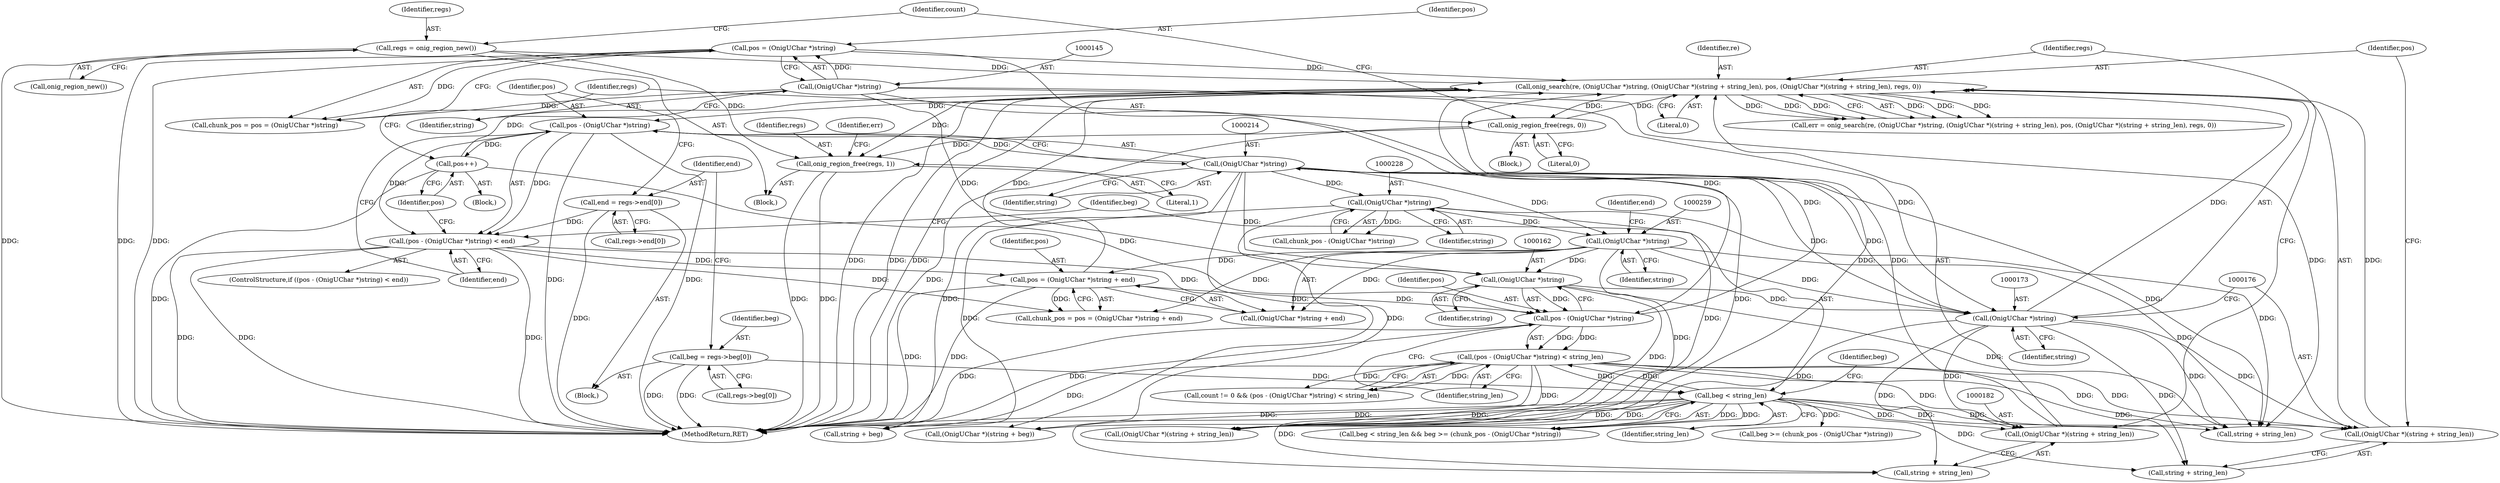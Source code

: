 digraph "0_php-src_5b597a2e5b28e2d5a52fc1be13f425f08f47cb62?w=1@API" {
"1000269" [label="(Call,onig_region_free(regs, 1))"];
"1000170" [label="(Call,onig_search(re, (OnigUChar *)string, (OnigUChar *)(string + string_len), pos, (OnigUChar *)(string + string_len), regs, 0))"];
"1000172" [label="(Call,(OnigUChar *)string)"];
"1000258" [label="(Call,(OnigUChar *)string)"];
"1000227" [label="(Call,(OnigUChar *)string)"];
"1000213" [label="(Call,(OnigUChar *)string)"];
"1000161" [label="(Call,(OnigUChar *)string)"];
"1000144" [label="(Call,(OnigUChar *)string)"];
"1000175" [label="(Call,(OnigUChar *)(string + string_len))"];
"1000158" [label="(Call,(pos - (OnigUChar *)string) < string_len)"];
"1000159" [label="(Call,pos - (OnigUChar *)string)"];
"1000264" [label="(Call,pos++)"];
"1000211" [label="(Call,pos - (OnigUChar *)string)"];
"1000142" [label="(Call,pos = (OnigUChar *)string)"];
"1000255" [label="(Call,pos = (OnigUChar *)string + end)"];
"1000210" [label="(Call,(pos - (OnigUChar *)string) < end)"];
"1000202" [label="(Call,end = regs->end[0])"];
"1000220" [label="(Call,beg < string_len)"];
"1000195" [label="(Call,beg = regs->beg[0])"];
"1000181" [label="(Call,(OnigUChar *)(string + string_len))"];
"1000150" [label="(Call,regs = onig_region_new())"];
"1000266" [label="(Call,onig_region_free(regs, 0))"];
"1000160" [label="(Identifier,pos)"];
"1000195" [label="(Call,beg = regs->beg[0])"];
"1000223" [label="(Call,beg >= (chunk_pos - (OnigUChar *)string))"];
"1000204" [label="(Call,regs->end[0])"];
"1000151" [label="(Identifier,regs)"];
"1000211" [label="(Call,pos - (OnigUChar *)string)"];
"1000187" [label="(Literal,0)"];
"1000313" [label="(MethodReturn,RET)"];
"1000216" [label="(Identifier,end)"];
"1000225" [label="(Call,chunk_pos - (OnigUChar *)string)"];
"1000172" [label="(Call,(OnigUChar *)string)"];
"1000158" [label="(Call,(pos - (OnigUChar *)string) < string_len)"];
"1000183" [label="(Call,string + string_len)"];
"1000290" [label="(Call,string + string_len)"];
"1000255" [label="(Call,pos = (OnigUChar *)string + end)"];
"1000239" [label="(Call,string + beg)"];
"1000268" [label="(Literal,0)"];
"1000270" [label="(Identifier,regs)"];
"1000274" [label="(Identifier,err)"];
"1000177" [label="(Call,string + string_len)"];
"1000219" [label="(Call,beg < string_len && beg >= (chunk_pos - (OnigUChar *)string))"];
"1000146" [label="(Identifier,string)"];
"1000168" [label="(Call,err = onig_search(re, (OnigUChar *)string, (OnigUChar *)(string + string_len), pos, (OnigUChar *)(string + string_len), regs, 0))"];
"1000180" [label="(Identifier,pos)"];
"1000140" [label="(Call,chunk_pos = pos = (OnigUChar *)string)"];
"1000164" [label="(Identifier,string_len)"];
"1000171" [label="(Identifier,re)"];
"1000266" [label="(Call,onig_region_free(regs, 0))"];
"1000265" [label="(Identifier,pos)"];
"1000221" [label="(Identifier,beg)"];
"1000271" [label="(Literal,1)"];
"1000175" [label="(Call,(OnigUChar *)(string + string_len))"];
"1000220" [label="(Call,beg < string_len)"];
"1000215" [label="(Identifier,string)"];
"1000161" [label="(Call,(OnigUChar *)string)"];
"1000263" [label="(Block,)"];
"1000194" [label="(Block,)"];
"1000260" [label="(Identifier,string)"];
"1000150" [label="(Call,regs = onig_region_new())"];
"1000156" [label="(Identifier,count)"];
"1000209" [label="(ControlStructure,if ((pos - (OnigUChar *)string) < end))"];
"1000261" [label="(Identifier,end)"];
"1000174" [label="(Identifier,string)"];
"1000212" [label="(Identifier,pos)"];
"1000269" [label="(Call,onig_region_free(regs, 1))"];
"1000253" [label="(Call,chunk_pos = pos = (OnigUChar *)string + end)"];
"1000227" [label="(Call,(OnigUChar *)string)"];
"1000181" [label="(Call,(OnigUChar *)(string + string_len))"];
"1000197" [label="(Call,regs->beg[0])"];
"1000196" [label="(Identifier,beg)"];
"1000210" [label="(Call,(pos - (OnigUChar *)string) < end)"];
"1000144" [label="(Call,(OnigUChar *)string)"];
"1000237" [label="(Call,(OnigUChar *)(string + beg))"];
"1000202" [label="(Call,end = regs->end[0])"];
"1000159" [label="(Call,pos - (OnigUChar *)string)"];
"1000142" [label="(Call,pos = (OnigUChar *)string)"];
"1000264" [label="(Call,pos++)"];
"1000229" [label="(Identifier,string)"];
"1000267" [label="(Identifier,regs)"];
"1000213" [label="(Call,(OnigUChar *)string)"];
"1000163" [label="(Identifier,string)"];
"1000154" [label="(Call,count != 0 && (pos - (OnigUChar *)string) < string_len)"];
"1000256" [label="(Identifier,pos)"];
"1000224" [label="(Identifier,beg)"];
"1000108" [label="(Block,)"];
"1000203" [label="(Identifier,end)"];
"1000152" [label="(Call,onig_region_new())"];
"1000257" [label="(Call,(OnigUChar *)string + end)"];
"1000165" [label="(Block,)"];
"1000143" [label="(Identifier,pos)"];
"1000170" [label="(Call,onig_search(re, (OnigUChar *)string, (OnigUChar *)(string + string_len), pos, (OnigUChar *)(string + string_len), regs, 0))"];
"1000186" [label="(Identifier,regs)"];
"1000222" [label="(Identifier,string_len)"];
"1000258" [label="(Call,(OnigUChar *)string)"];
"1000288" [label="(Call,(OnigUChar *)(string + string_len))"];
"1000269" -> "1000108"  [label="AST: "];
"1000269" -> "1000271"  [label="CFG: "];
"1000270" -> "1000269"  [label="AST: "];
"1000271" -> "1000269"  [label="AST: "];
"1000274" -> "1000269"  [label="CFG: "];
"1000269" -> "1000313"  [label="DDG: "];
"1000269" -> "1000313"  [label="DDG: "];
"1000170" -> "1000269"  [label="DDG: "];
"1000150" -> "1000269"  [label="DDG: "];
"1000266" -> "1000269"  [label="DDG: "];
"1000170" -> "1000168"  [label="AST: "];
"1000170" -> "1000187"  [label="CFG: "];
"1000171" -> "1000170"  [label="AST: "];
"1000172" -> "1000170"  [label="AST: "];
"1000175" -> "1000170"  [label="AST: "];
"1000180" -> "1000170"  [label="AST: "];
"1000181" -> "1000170"  [label="AST: "];
"1000186" -> "1000170"  [label="AST: "];
"1000187" -> "1000170"  [label="AST: "];
"1000168" -> "1000170"  [label="CFG: "];
"1000170" -> "1000313"  [label="DDG: "];
"1000170" -> "1000313"  [label="DDG: "];
"1000170" -> "1000313"  [label="DDG: "];
"1000170" -> "1000168"  [label="DDG: "];
"1000170" -> "1000168"  [label="DDG: "];
"1000170" -> "1000168"  [label="DDG: "];
"1000170" -> "1000168"  [label="DDG: "];
"1000170" -> "1000168"  [label="DDG: "];
"1000170" -> "1000168"  [label="DDG: "];
"1000172" -> "1000170"  [label="DDG: "];
"1000175" -> "1000170"  [label="DDG: "];
"1000159" -> "1000170"  [label="DDG: "];
"1000264" -> "1000170"  [label="DDG: "];
"1000142" -> "1000170"  [label="DDG: "];
"1000255" -> "1000170"  [label="DDG: "];
"1000181" -> "1000170"  [label="DDG: "];
"1000150" -> "1000170"  [label="DDG: "];
"1000266" -> "1000170"  [label="DDG: "];
"1000170" -> "1000211"  [label="DDG: "];
"1000170" -> "1000266"  [label="DDG: "];
"1000172" -> "1000174"  [label="CFG: "];
"1000173" -> "1000172"  [label="AST: "];
"1000174" -> "1000172"  [label="AST: "];
"1000176" -> "1000172"  [label="CFG: "];
"1000258" -> "1000172"  [label="DDG: "];
"1000213" -> "1000172"  [label="DDG: "];
"1000161" -> "1000172"  [label="DDG: "];
"1000144" -> "1000172"  [label="DDG: "];
"1000172" -> "1000175"  [label="DDG: "];
"1000172" -> "1000177"  [label="DDG: "];
"1000172" -> "1000181"  [label="DDG: "];
"1000172" -> "1000183"  [label="DDG: "];
"1000172" -> "1000213"  [label="DDG: "];
"1000172" -> "1000288"  [label="DDG: "];
"1000172" -> "1000290"  [label="DDG: "];
"1000258" -> "1000257"  [label="AST: "];
"1000258" -> "1000260"  [label="CFG: "];
"1000259" -> "1000258"  [label="AST: "];
"1000260" -> "1000258"  [label="AST: "];
"1000261" -> "1000258"  [label="CFG: "];
"1000258" -> "1000161"  [label="DDG: "];
"1000258" -> "1000253"  [label="DDG: "];
"1000258" -> "1000255"  [label="DDG: "];
"1000258" -> "1000257"  [label="DDG: "];
"1000227" -> "1000258"  [label="DDG: "];
"1000213" -> "1000258"  [label="DDG: "];
"1000258" -> "1000288"  [label="DDG: "];
"1000258" -> "1000290"  [label="DDG: "];
"1000227" -> "1000225"  [label="AST: "];
"1000227" -> "1000229"  [label="CFG: "];
"1000228" -> "1000227"  [label="AST: "];
"1000229" -> "1000227"  [label="AST: "];
"1000225" -> "1000227"  [label="CFG: "];
"1000227" -> "1000225"  [label="DDG: "];
"1000213" -> "1000227"  [label="DDG: "];
"1000227" -> "1000237"  [label="DDG: "];
"1000227" -> "1000239"  [label="DDG: "];
"1000227" -> "1000288"  [label="DDG: "];
"1000227" -> "1000290"  [label="DDG: "];
"1000213" -> "1000211"  [label="AST: "];
"1000213" -> "1000215"  [label="CFG: "];
"1000214" -> "1000213"  [label="AST: "];
"1000215" -> "1000213"  [label="AST: "];
"1000211" -> "1000213"  [label="CFG: "];
"1000213" -> "1000161"  [label="DDG: "];
"1000213" -> "1000211"  [label="DDG: "];
"1000213" -> "1000237"  [label="DDG: "];
"1000213" -> "1000239"  [label="DDG: "];
"1000213" -> "1000288"  [label="DDG: "];
"1000213" -> "1000290"  [label="DDG: "];
"1000161" -> "1000159"  [label="AST: "];
"1000161" -> "1000163"  [label="CFG: "];
"1000162" -> "1000161"  [label="AST: "];
"1000163" -> "1000161"  [label="AST: "];
"1000159" -> "1000161"  [label="CFG: "];
"1000161" -> "1000159"  [label="DDG: "];
"1000144" -> "1000161"  [label="DDG: "];
"1000161" -> "1000288"  [label="DDG: "];
"1000161" -> "1000290"  [label="DDG: "];
"1000144" -> "1000142"  [label="AST: "];
"1000144" -> "1000146"  [label="CFG: "];
"1000145" -> "1000144"  [label="AST: "];
"1000146" -> "1000144"  [label="AST: "];
"1000142" -> "1000144"  [label="CFG: "];
"1000144" -> "1000140"  [label="DDG: "];
"1000144" -> "1000142"  [label="DDG: "];
"1000144" -> "1000288"  [label="DDG: "];
"1000144" -> "1000290"  [label="DDG: "];
"1000175" -> "1000177"  [label="CFG: "];
"1000176" -> "1000175"  [label="AST: "];
"1000177" -> "1000175"  [label="AST: "];
"1000180" -> "1000175"  [label="CFG: "];
"1000158" -> "1000175"  [label="DDG: "];
"1000220" -> "1000175"  [label="DDG: "];
"1000158" -> "1000154"  [label="AST: "];
"1000158" -> "1000164"  [label="CFG: "];
"1000159" -> "1000158"  [label="AST: "];
"1000164" -> "1000158"  [label="AST: "];
"1000154" -> "1000158"  [label="CFG: "];
"1000158" -> "1000313"  [label="DDG: "];
"1000158" -> "1000154"  [label="DDG: "];
"1000158" -> "1000154"  [label="DDG: "];
"1000159" -> "1000158"  [label="DDG: "];
"1000159" -> "1000158"  [label="DDG: "];
"1000220" -> "1000158"  [label="DDG: "];
"1000158" -> "1000177"  [label="DDG: "];
"1000158" -> "1000181"  [label="DDG: "];
"1000158" -> "1000183"  [label="DDG: "];
"1000158" -> "1000220"  [label="DDG: "];
"1000158" -> "1000288"  [label="DDG: "];
"1000158" -> "1000290"  [label="DDG: "];
"1000160" -> "1000159"  [label="AST: "];
"1000164" -> "1000159"  [label="CFG: "];
"1000159" -> "1000313"  [label="DDG: "];
"1000159" -> "1000313"  [label="DDG: "];
"1000264" -> "1000159"  [label="DDG: "];
"1000142" -> "1000159"  [label="DDG: "];
"1000255" -> "1000159"  [label="DDG: "];
"1000264" -> "1000263"  [label="AST: "];
"1000264" -> "1000265"  [label="CFG: "];
"1000265" -> "1000264"  [label="AST: "];
"1000267" -> "1000264"  [label="CFG: "];
"1000264" -> "1000313"  [label="DDG: "];
"1000211" -> "1000264"  [label="DDG: "];
"1000211" -> "1000210"  [label="AST: "];
"1000212" -> "1000211"  [label="AST: "];
"1000216" -> "1000211"  [label="CFG: "];
"1000211" -> "1000313"  [label="DDG: "];
"1000211" -> "1000313"  [label="DDG: "];
"1000211" -> "1000210"  [label="DDG: "];
"1000211" -> "1000210"  [label="DDG: "];
"1000142" -> "1000140"  [label="AST: "];
"1000143" -> "1000142"  [label="AST: "];
"1000140" -> "1000142"  [label="CFG: "];
"1000142" -> "1000313"  [label="DDG: "];
"1000142" -> "1000313"  [label="DDG: "];
"1000142" -> "1000140"  [label="DDG: "];
"1000255" -> "1000253"  [label="AST: "];
"1000255" -> "1000257"  [label="CFG: "];
"1000256" -> "1000255"  [label="AST: "];
"1000257" -> "1000255"  [label="AST: "];
"1000253" -> "1000255"  [label="CFG: "];
"1000255" -> "1000313"  [label="DDG: "];
"1000255" -> "1000313"  [label="DDG: "];
"1000255" -> "1000253"  [label="DDG: "];
"1000210" -> "1000255"  [label="DDG: "];
"1000210" -> "1000209"  [label="AST: "];
"1000210" -> "1000216"  [label="CFG: "];
"1000216" -> "1000210"  [label="AST: "];
"1000221" -> "1000210"  [label="CFG: "];
"1000265" -> "1000210"  [label="CFG: "];
"1000210" -> "1000313"  [label="DDG: "];
"1000210" -> "1000313"  [label="DDG: "];
"1000210" -> "1000313"  [label="DDG: "];
"1000202" -> "1000210"  [label="DDG: "];
"1000210" -> "1000253"  [label="DDG: "];
"1000210" -> "1000257"  [label="DDG: "];
"1000202" -> "1000194"  [label="AST: "];
"1000202" -> "1000204"  [label="CFG: "];
"1000203" -> "1000202"  [label="AST: "];
"1000204" -> "1000202"  [label="AST: "];
"1000212" -> "1000202"  [label="CFG: "];
"1000202" -> "1000313"  [label="DDG: "];
"1000220" -> "1000219"  [label="AST: "];
"1000220" -> "1000222"  [label="CFG: "];
"1000221" -> "1000220"  [label="AST: "];
"1000222" -> "1000220"  [label="AST: "];
"1000224" -> "1000220"  [label="CFG: "];
"1000219" -> "1000220"  [label="CFG: "];
"1000220" -> "1000313"  [label="DDG: "];
"1000220" -> "1000177"  [label="DDG: "];
"1000220" -> "1000181"  [label="DDG: "];
"1000220" -> "1000183"  [label="DDG: "];
"1000220" -> "1000219"  [label="DDG: "];
"1000220" -> "1000219"  [label="DDG: "];
"1000195" -> "1000220"  [label="DDG: "];
"1000220" -> "1000223"  [label="DDG: "];
"1000220" -> "1000237"  [label="DDG: "];
"1000220" -> "1000239"  [label="DDG: "];
"1000220" -> "1000288"  [label="DDG: "];
"1000220" -> "1000290"  [label="DDG: "];
"1000195" -> "1000194"  [label="AST: "];
"1000195" -> "1000197"  [label="CFG: "];
"1000196" -> "1000195"  [label="AST: "];
"1000197" -> "1000195"  [label="AST: "];
"1000203" -> "1000195"  [label="CFG: "];
"1000195" -> "1000313"  [label="DDG: "];
"1000195" -> "1000313"  [label="DDG: "];
"1000181" -> "1000183"  [label="CFG: "];
"1000182" -> "1000181"  [label="AST: "];
"1000183" -> "1000181"  [label="AST: "];
"1000186" -> "1000181"  [label="CFG: "];
"1000150" -> "1000108"  [label="AST: "];
"1000150" -> "1000152"  [label="CFG: "];
"1000151" -> "1000150"  [label="AST: "];
"1000152" -> "1000150"  [label="AST: "];
"1000156" -> "1000150"  [label="CFG: "];
"1000150" -> "1000313"  [label="DDG: "];
"1000266" -> "1000165"  [label="AST: "];
"1000266" -> "1000268"  [label="CFG: "];
"1000267" -> "1000266"  [label="AST: "];
"1000268" -> "1000266"  [label="AST: "];
"1000156" -> "1000266"  [label="CFG: "];
"1000266" -> "1000313"  [label="DDG: "];
}
